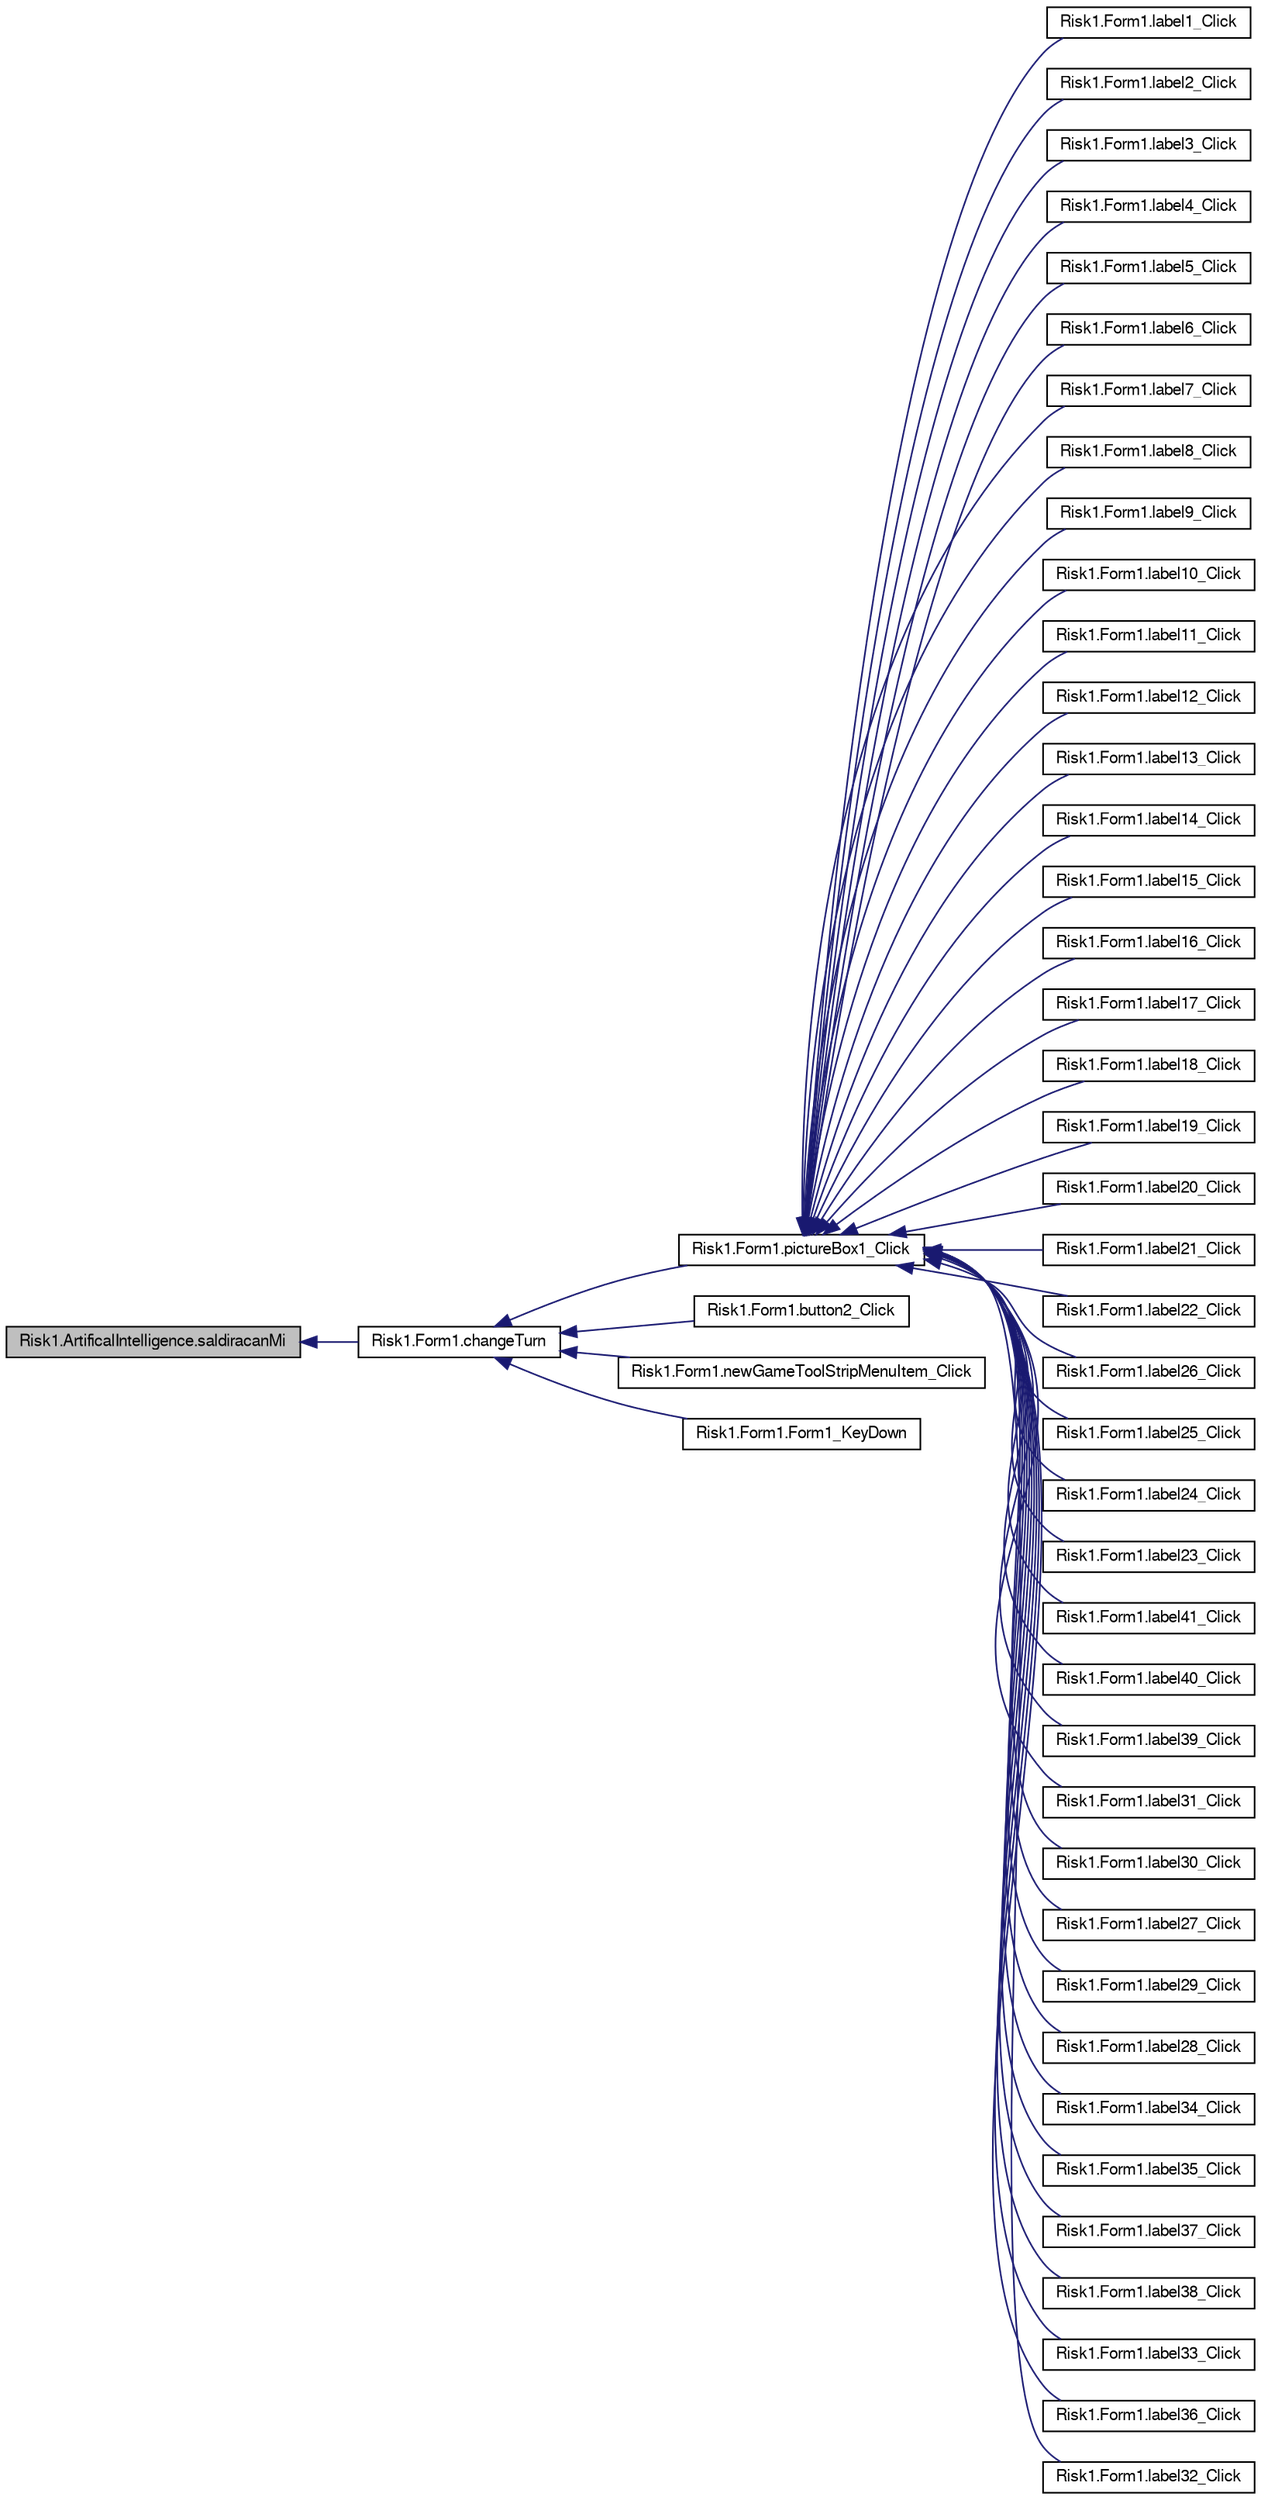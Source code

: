 digraph G
{
  bgcolor="transparent";
  edge [fontname="FreeSans",fontsize="10",labelfontname="FreeSans",labelfontsize="10"];
  node [fontname="FreeSans",fontsize="10",shape=record];
  rankdir="LR";
  Node1 [label="Risk1.ArtificalIntelligence.saldiracanMi",height=0.2,width=0.4,color="black", fillcolor="grey75", style="filled" fontcolor="black"];
  Node1 -> Node2 [dir="back",color="midnightblue",fontsize="10",style="solid",fontname="FreeSans"];
  Node2 [label="Risk1.Form1.changeTurn",height=0.2,width=0.4,color="black",URL="$classRisk1_1_1Form1.html#a018eea4103c89dab9ab61df7f8dd2e78"];
  Node2 -> Node3 [dir="back",color="midnightblue",fontsize="10",style="solid",fontname="FreeSans"];
  Node3 [label="Risk1.Form1.pictureBox1_Click",height=0.2,width=0.4,color="black",URL="$classRisk1_1_1Form1.html#aefee05c8e80333207f348827ebd415df"];
  Node3 -> Node4 [dir="back",color="midnightblue",fontsize="10",style="solid",fontname="FreeSans"];
  Node4 [label="Risk1.Form1.label1_Click",height=0.2,width=0.4,color="black",URL="$classRisk1_1_1Form1.html#ae73f7ccd82b88f7c3fdf50ddcf5688da"];
  Node3 -> Node5 [dir="back",color="midnightblue",fontsize="10",style="solid",fontname="FreeSans"];
  Node5 [label="Risk1.Form1.label2_Click",height=0.2,width=0.4,color="black",URL="$classRisk1_1_1Form1.html#ae82c1467328a1716c54815c1fb7d3939"];
  Node3 -> Node6 [dir="back",color="midnightblue",fontsize="10",style="solid",fontname="FreeSans"];
  Node6 [label="Risk1.Form1.label3_Click",height=0.2,width=0.4,color="black",URL="$classRisk1_1_1Form1.html#a20f3bcc7d2e272cf622df760ac2a9059"];
  Node3 -> Node7 [dir="back",color="midnightblue",fontsize="10",style="solid",fontname="FreeSans"];
  Node7 [label="Risk1.Form1.label4_Click",height=0.2,width=0.4,color="black",URL="$classRisk1_1_1Form1.html#ac3693dd82f27dce05709038c5339e78d"];
  Node3 -> Node8 [dir="back",color="midnightblue",fontsize="10",style="solid",fontname="FreeSans"];
  Node8 [label="Risk1.Form1.label5_Click",height=0.2,width=0.4,color="black",URL="$classRisk1_1_1Form1.html#a55b50088d0677c4b02fccc8e9d9b4bb0"];
  Node3 -> Node9 [dir="back",color="midnightblue",fontsize="10",style="solid",fontname="FreeSans"];
  Node9 [label="Risk1.Form1.label6_Click",height=0.2,width=0.4,color="black",URL="$classRisk1_1_1Form1.html#ad84a1a4be41f3a09c1028f0c8b20f9a5"];
  Node3 -> Node10 [dir="back",color="midnightblue",fontsize="10",style="solid",fontname="FreeSans"];
  Node10 [label="Risk1.Form1.label7_Click",height=0.2,width=0.4,color="black",URL="$classRisk1_1_1Form1.html#a49e079f4550e0c62b93c1165143dffe1"];
  Node3 -> Node11 [dir="back",color="midnightblue",fontsize="10",style="solid",fontname="FreeSans"];
  Node11 [label="Risk1.Form1.label8_Click",height=0.2,width=0.4,color="black",URL="$classRisk1_1_1Form1.html#a0807927097c01b8c41b3f3d10669a2cb"];
  Node3 -> Node12 [dir="back",color="midnightblue",fontsize="10",style="solid",fontname="FreeSans"];
  Node12 [label="Risk1.Form1.label9_Click",height=0.2,width=0.4,color="black",URL="$classRisk1_1_1Form1.html#aea07a9f4baca761d43c0d398cfdf40ba"];
  Node3 -> Node13 [dir="back",color="midnightblue",fontsize="10",style="solid",fontname="FreeSans"];
  Node13 [label="Risk1.Form1.label10_Click",height=0.2,width=0.4,color="black",URL="$classRisk1_1_1Form1.html#af62edd64b39c82d60e5e7934f509f4c0"];
  Node3 -> Node14 [dir="back",color="midnightblue",fontsize="10",style="solid",fontname="FreeSans"];
  Node14 [label="Risk1.Form1.label11_Click",height=0.2,width=0.4,color="black",URL="$classRisk1_1_1Form1.html#a3c51e0a20e26cb0118417934cfa56630"];
  Node3 -> Node15 [dir="back",color="midnightblue",fontsize="10",style="solid",fontname="FreeSans"];
  Node15 [label="Risk1.Form1.label12_Click",height=0.2,width=0.4,color="black",URL="$classRisk1_1_1Form1.html#ab8cdaa16812fb918505bbe2a02a652cd"];
  Node3 -> Node16 [dir="back",color="midnightblue",fontsize="10",style="solid",fontname="FreeSans"];
  Node16 [label="Risk1.Form1.label13_Click",height=0.2,width=0.4,color="black",URL="$classRisk1_1_1Form1.html#acad072588e96dcf515f80b5e9f774ac8"];
  Node3 -> Node17 [dir="back",color="midnightblue",fontsize="10",style="solid",fontname="FreeSans"];
  Node17 [label="Risk1.Form1.label14_Click",height=0.2,width=0.4,color="black",URL="$classRisk1_1_1Form1.html#a14fb1beb811e4742bba0678515f61654"];
  Node3 -> Node18 [dir="back",color="midnightblue",fontsize="10",style="solid",fontname="FreeSans"];
  Node18 [label="Risk1.Form1.label15_Click",height=0.2,width=0.4,color="black",URL="$classRisk1_1_1Form1.html#a8e59ec75e47220af2d4aeca5aa347b57"];
  Node3 -> Node19 [dir="back",color="midnightblue",fontsize="10",style="solid",fontname="FreeSans"];
  Node19 [label="Risk1.Form1.label16_Click",height=0.2,width=0.4,color="black",URL="$classRisk1_1_1Form1.html#a66ca6fc642eec49917dd1ab3672a3714"];
  Node3 -> Node20 [dir="back",color="midnightblue",fontsize="10",style="solid",fontname="FreeSans"];
  Node20 [label="Risk1.Form1.label17_Click",height=0.2,width=0.4,color="black",URL="$classRisk1_1_1Form1.html#a25429bb10992d4457d5f4ad2e60083d0"];
  Node3 -> Node21 [dir="back",color="midnightblue",fontsize="10",style="solid",fontname="FreeSans"];
  Node21 [label="Risk1.Form1.label18_Click",height=0.2,width=0.4,color="black",URL="$classRisk1_1_1Form1.html#a08b02c827fd1f992778ff1d11426d757"];
  Node3 -> Node22 [dir="back",color="midnightblue",fontsize="10",style="solid",fontname="FreeSans"];
  Node22 [label="Risk1.Form1.label19_Click",height=0.2,width=0.4,color="black",URL="$classRisk1_1_1Form1.html#a26f04a861dd60ef610793e25af49af53"];
  Node3 -> Node23 [dir="back",color="midnightblue",fontsize="10",style="solid",fontname="FreeSans"];
  Node23 [label="Risk1.Form1.label20_Click",height=0.2,width=0.4,color="black",URL="$classRisk1_1_1Form1.html#a22ace169bfaa5b48fe38c7fb757cecc3"];
  Node3 -> Node24 [dir="back",color="midnightblue",fontsize="10",style="solid",fontname="FreeSans"];
  Node24 [label="Risk1.Form1.label21_Click",height=0.2,width=0.4,color="black",URL="$classRisk1_1_1Form1.html#a945f0a2422b22f3f028a9d83d17223cb"];
  Node3 -> Node25 [dir="back",color="midnightblue",fontsize="10",style="solid",fontname="FreeSans"];
  Node25 [label="Risk1.Form1.label22_Click",height=0.2,width=0.4,color="black",URL="$classRisk1_1_1Form1.html#a587cdfc4bec32537f5e25525292a825c"];
  Node3 -> Node26 [dir="back",color="midnightblue",fontsize="10",style="solid",fontname="FreeSans"];
  Node26 [label="Risk1.Form1.label26_Click",height=0.2,width=0.4,color="black",URL="$classRisk1_1_1Form1.html#a0e6324cca432d223d7ee19779f7022a2"];
  Node3 -> Node27 [dir="back",color="midnightblue",fontsize="10",style="solid",fontname="FreeSans"];
  Node27 [label="Risk1.Form1.label25_Click",height=0.2,width=0.4,color="black",URL="$classRisk1_1_1Form1.html#a84032b1821f3bc6598dba28c4ddb6025"];
  Node3 -> Node28 [dir="back",color="midnightblue",fontsize="10",style="solid",fontname="FreeSans"];
  Node28 [label="Risk1.Form1.label24_Click",height=0.2,width=0.4,color="black",URL="$classRisk1_1_1Form1.html#a4ee7655dbf6f1799a827ef94188fe09a"];
  Node3 -> Node29 [dir="back",color="midnightblue",fontsize="10",style="solid",fontname="FreeSans"];
  Node29 [label="Risk1.Form1.label23_Click",height=0.2,width=0.4,color="black",URL="$classRisk1_1_1Form1.html#a9b8a896a37c4dfcb662ff5901256f0d8"];
  Node3 -> Node30 [dir="back",color="midnightblue",fontsize="10",style="solid",fontname="FreeSans"];
  Node30 [label="Risk1.Form1.label41_Click",height=0.2,width=0.4,color="black",URL="$classRisk1_1_1Form1.html#a8e7be8f7cb2235d501513fd1a7ad2fd9"];
  Node3 -> Node31 [dir="back",color="midnightblue",fontsize="10",style="solid",fontname="FreeSans"];
  Node31 [label="Risk1.Form1.label40_Click",height=0.2,width=0.4,color="black",URL="$classRisk1_1_1Form1.html#a7ca841db205af54914c9068d91df89a4"];
  Node3 -> Node32 [dir="back",color="midnightblue",fontsize="10",style="solid",fontname="FreeSans"];
  Node32 [label="Risk1.Form1.label39_Click",height=0.2,width=0.4,color="black",URL="$classRisk1_1_1Form1.html#ad1a3d1afca4a7dbb301c83400cb609ad"];
  Node3 -> Node33 [dir="back",color="midnightblue",fontsize="10",style="solid",fontname="FreeSans"];
  Node33 [label="Risk1.Form1.label31_Click",height=0.2,width=0.4,color="black",URL="$classRisk1_1_1Form1.html#a1b6d0068123a171108f437117a9462a1"];
  Node3 -> Node34 [dir="back",color="midnightblue",fontsize="10",style="solid",fontname="FreeSans"];
  Node34 [label="Risk1.Form1.label30_Click",height=0.2,width=0.4,color="black",URL="$classRisk1_1_1Form1.html#aef8c55820e59f8166c12cc4c3da764a4"];
  Node3 -> Node35 [dir="back",color="midnightblue",fontsize="10",style="solid",fontname="FreeSans"];
  Node35 [label="Risk1.Form1.label27_Click",height=0.2,width=0.4,color="black",URL="$classRisk1_1_1Form1.html#ae33a3f0f210a3f1a1ff2f7fd9489120f"];
  Node3 -> Node36 [dir="back",color="midnightblue",fontsize="10",style="solid",fontname="FreeSans"];
  Node36 [label="Risk1.Form1.label29_Click",height=0.2,width=0.4,color="black",URL="$classRisk1_1_1Form1.html#aab3814365d52f98f4c5d2450e8a27f46"];
  Node3 -> Node37 [dir="back",color="midnightblue",fontsize="10",style="solid",fontname="FreeSans"];
  Node37 [label="Risk1.Form1.label28_Click",height=0.2,width=0.4,color="black",URL="$classRisk1_1_1Form1.html#a2a31962ac6a4966466dc42c36d8430ec"];
  Node3 -> Node38 [dir="back",color="midnightblue",fontsize="10",style="solid",fontname="FreeSans"];
  Node38 [label="Risk1.Form1.label34_Click",height=0.2,width=0.4,color="black",URL="$classRisk1_1_1Form1.html#ac29b2651b3c8be1d0b995605734d968a"];
  Node3 -> Node39 [dir="back",color="midnightblue",fontsize="10",style="solid",fontname="FreeSans"];
  Node39 [label="Risk1.Form1.label35_Click",height=0.2,width=0.4,color="black",URL="$classRisk1_1_1Form1.html#a39871c9f66ad6148a154e2497413554a"];
  Node3 -> Node40 [dir="back",color="midnightblue",fontsize="10",style="solid",fontname="FreeSans"];
  Node40 [label="Risk1.Form1.label37_Click",height=0.2,width=0.4,color="black",URL="$classRisk1_1_1Form1.html#ae3ee521fae5841a59d4aaacabd9f3ad9"];
  Node3 -> Node41 [dir="back",color="midnightblue",fontsize="10",style="solid",fontname="FreeSans"];
  Node41 [label="Risk1.Form1.label38_Click",height=0.2,width=0.4,color="black",URL="$classRisk1_1_1Form1.html#a70f8dbfe95c84e01bf192768f3754db8"];
  Node3 -> Node42 [dir="back",color="midnightblue",fontsize="10",style="solid",fontname="FreeSans"];
  Node42 [label="Risk1.Form1.label33_Click",height=0.2,width=0.4,color="black",URL="$classRisk1_1_1Form1.html#a540eceb6c480fa23fc62be728beab581"];
  Node3 -> Node43 [dir="back",color="midnightblue",fontsize="10",style="solid",fontname="FreeSans"];
  Node43 [label="Risk1.Form1.label36_Click",height=0.2,width=0.4,color="black",URL="$classRisk1_1_1Form1.html#af32effd41501b70fe4706d8c6fd90499"];
  Node3 -> Node44 [dir="back",color="midnightblue",fontsize="10",style="solid",fontname="FreeSans"];
  Node44 [label="Risk1.Form1.label32_Click",height=0.2,width=0.4,color="black",URL="$classRisk1_1_1Form1.html#ad657792a028bfacc185f42ef0c5369d6"];
  Node2 -> Node45 [dir="back",color="midnightblue",fontsize="10",style="solid",fontname="FreeSans"];
  Node45 [label="Risk1.Form1.button2_Click",height=0.2,width=0.4,color="black",URL="$classRisk1_1_1Form1.html#a8f60a4061bbe11ace5f91ddf817ae165"];
  Node2 -> Node46 [dir="back",color="midnightblue",fontsize="10",style="solid",fontname="FreeSans"];
  Node46 [label="Risk1.Form1.newGameToolStripMenuItem_Click",height=0.2,width=0.4,color="black",URL="$classRisk1_1_1Form1.html#a33b0a37450d54eaf9cffa464044b6898"];
  Node2 -> Node47 [dir="back",color="midnightblue",fontsize="10",style="solid",fontname="FreeSans"];
  Node47 [label="Risk1.Form1.Form1_KeyDown",height=0.2,width=0.4,color="black",URL="$classRisk1_1_1Form1.html#a0006073e9cd2c614444af8341e746251"];
}
